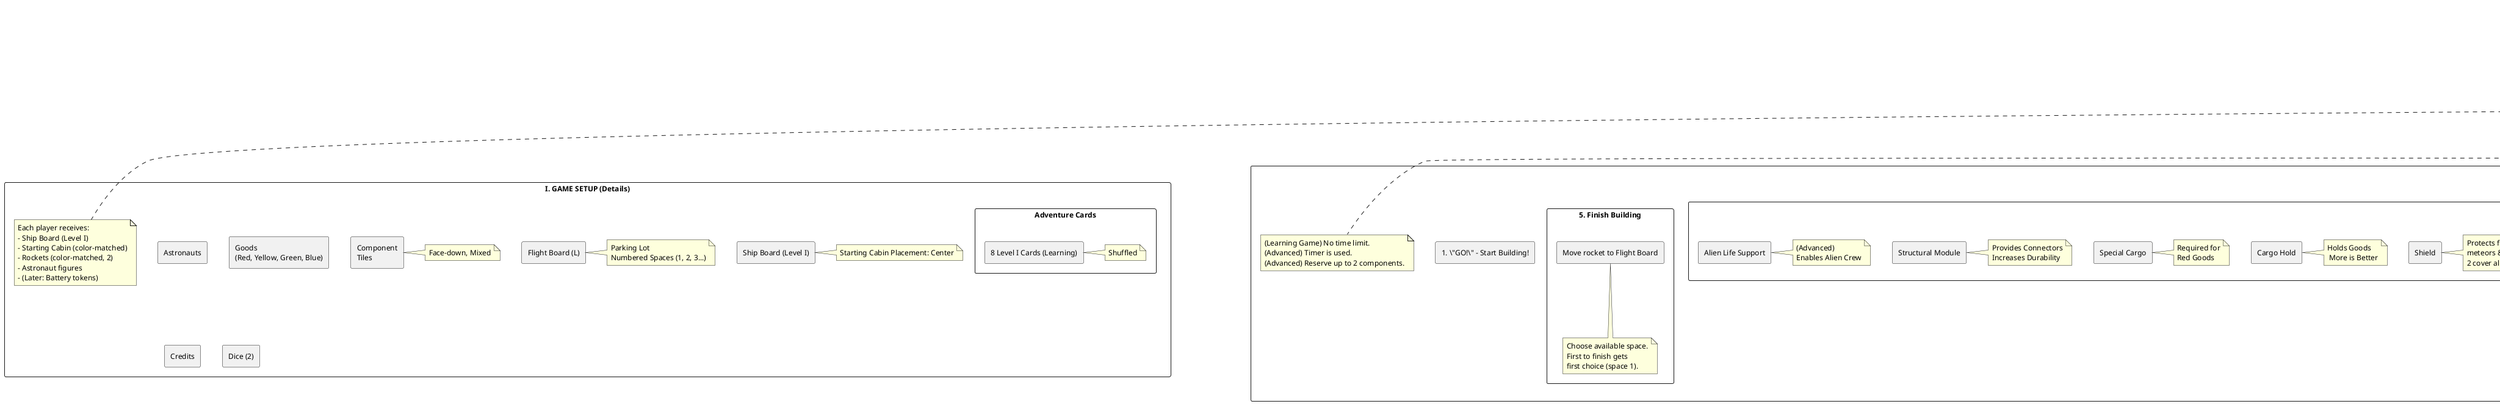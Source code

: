 @startuml
skinparam shadowing false
skinparam defaultFontName "Arial"
skinparam defaultFontSize 12
skinparam packageStyle rect

rectangle "GALAXY TRUCKER: Game Flow" as Title

rectangle "I. GAME SETUP" as Setup
rectangle "II. SHIP BUILDING" as Building
rectangle "III. FLIGHT PHASE" as Flight
rectangle "IV. JOURNEY'S END" as End

Title -down-> Setup
Setup -right-> Building
Building -right-> Flight
Flight -right-> End

' --- I. GAME SETUP (Details) ---
package "I. GAME SETUP (Details)" {
  rectangle "Ship Board (Level I)" as ShipBoard
    note right of ShipBoard : Starting Cabin Placement: Center

  rectangle "Flight Board (L)" as FlightBoard
      note right of FlightBoard: Parking Lot\nNumbered Spaces (1, 2, 3...)

  rectangle "Component\nTiles" as Tiles
      note right of Tiles: Face-down, Mixed

  rectangle "Astronauts" as Astronauts
  rectangle "Goods\n(Red, Yellow, Green, Blue)" as Goods
  rectangle "Credits" as Credits
  rectangle "Dice (2)" as Dice
  rectangle "Adventure Cards" as AdvCards{
    rectangle "8 Level I Cards (Learning)" as LearningCards
    note right of LearningCards: Shuffled
  }
  note bottom of Setup :  Each player receives:\n- Ship Board (Level I)\n- Starting Cabin (color-matched)\n- Rockets (color-matched, 2)\n- Astronaut figures\n- (Later: Battery tokens)

}

' --- II. SHIP BUILDING ---
package "II. SHIP BUILDING (Real-Time, Simultaneous)" {
    rectangle "1. \"GO!\" - Start Building!" as Go

    rectangle "2. Grab Tiles (One at a Time)" as GrabTiles {
        rectangle "[Pile]" as Pile
        rectangle "[Hand]" as Hand
        rectangle "[Ship Board]" as ShipBoard2
        rectangle "[Discard Pile\n(Face Up)]" as Discard

        Pile -[#blue]> Hand : "One Hand Only"
        Hand -[#blue]> ShipBoard2 : "Reveal AFTER taking"
        Hand -[dashed,#blue]> Discard : "Return if not attached"
        ShipBoard2 -[dashed,#blue]-> Discard : "Attach (if legal)"

         note right of Hand : Can take face up\nor face down tiles.
    }

    rectangle "3. Connection Rules" as ConnRules {
        rectangle "One-Pipe -- One-Pipe" as OnePipe
        rectangle "Two-Pipe -- Two-Pipe" as TwoPipe
        rectangle "Universal -- Any" as Universal
        rectangle "Smooth Side X Connector" as SmoothNo
        note right of ConnRules :  Connectors MUST match.\nSmooth sides cannot\nconnect to connectors.
    }

  rectangle "4. Component Types & Restrictions" as CompTypes {
      rectangle "Cabin" as CabinComp
      note right of CabinComp : More = Better\n Starting Cabin: Special Rules
      rectangle "Engine" as EngineComp
      note right of EngineComp: Point Backward\n Nothing Behind\n More = Better
      rectangle "Cannon" as CannonComp
      note right of CannonComp: Ideally Forward\n Nothing in Front\n More = Better
      rectangle "Double Engine/Cannon" as DoubleComp
      note right of DoubleComp : Requires Batteries\n More Powerful
      rectangle "Battery" as BatteryComp
      note right of BatteryComp: Powers Doubles & Shields\nMore is better
      rectangle "Shield" as ShieldComp
      note right of ShieldComp: Protects from\nmeteors & light cannons\n2 cover all directions
        rectangle "Cargo Hold" as CargoComp
        note right of CargoComp: Holds Goods\n More is Better
      rectangle "Special Cargo" as SpecialComp
      note right of SpecialComp: Required for\nRed Goods
      rectangle "Structural Module" as StructComp
      note right of StructComp: Provides Connectors\nIncreases Durability
      rectangle "Alien Life Support" as AlienComp
       note right of AlienComp:  (Advanced)\nEnables Alien Crew
    }

    rectangle "5. Finish Building" as FinishBuild {
        rectangle "Move rocket to Flight Board" as MoveRocket
        note bottom of MoveRocket:  Choose available space.\nFirst to finish gets\nfirst choice (space 1).
    }
   note bottom of Building :  (Learning Game) No time limit.\n(Advanced) Timer is used.\n(Advanced) Reserve up to 2 components.

}

' --- III. FLIGHT PHASE ---
package "III. FLIGHT PHASE (Adventure Card Resolution)" {
    rectangle "[Adventure Deck]" as AdvDeck
    rectangle "Reveal Top Card" as RevealCard
    rectangle "Resolve Effects\n(In player order)" as ResolveEffects

    AdvDeck -[#green]> RevealCard
    RevealCard -[#green]> ResolveEffects

    package "Adventure Card Types (Examples)" {
       rectangle "Planets\n(Gain Goods)" as PlanetsCard
       rectangle "Abandoned Ship/Station\n(Gain Goods/Credits)" as AbandonedCard
       rectangle "Smugglers/Pirates/Slavers\n(Combat)" as CombatCard
       rectangle "Open Space\n(Gain Flight Days)" as OpenSpaceCard
       rectangle "Meteor Swarm\n(Ship Damage)" as MeteorCard
       rectangle "Combat Zone\n(Penalties, Ship Damage)" as CombatZoneCard
      rectangle "Stardust\n(Lose Flight Days)" as StardustCard
      rectangle "Epidemic\n(Lose Crew)" as EpidemicCard
       rectangle "Sabotage\n(Destroy Component)" as SabotageCard
      rectangle "Good Shortage\n(Not Enough Goods)" as GoodsShortCard

    }

      rectangle "Ship Damage" as ShipDamage {
          rectangle "Destroyed Components" as DestroyComp
          rectangle "Disconnected Components Fall Off" as FallOff
          rectangle "Choose which piece to keep" as ChoosePiece
           note bottom of ChoosePiece: If ship breaks into\nmultiple pieces
      }
      rectangle "Gaining/Losing Flight Days" as FlightDays
       rectangle "Gaining/Losing Goods" as GoodsChange
      rectangle "Gaining/Losing Crew" as CrewChange
      rectangle "Gaining/Losing Credits" as CreditsChange

    note bottom of ResolveEffects :   Events can cause:\n- Ship Damage\n- Gain/Loss of Flight Days\n- Gain/Loss of Goods\n- Gain/Loss of Crew\n- Gain/Loss of Credits\n- Order on flight board can change

}

' --- IV. JOURNEY'S END ---
package "IV. JOURNEY'S END (Scoring)" {
    rectangle "1. Finish Order Reward" as FinishReward
        note right of FinishReward: 1st Place: 4 Credits\n2nd Place: 3 Credits\n3rd Place: 2 Credits\n4th Place: 1 Credit

    rectangle "2. Best-Looking Ship Award" as BestLooking
        note right of BestLooking: Fewest Exposed Connectors:\nReceives 2 Credits

    rectangle "3. Sale of Goods" as SaleGoods
        note right of SaleGoods : Red Goods: 4 Credits each\nYellow Goods: 3 Credits each\nGreen Goods: 2 Credits each\nBlue Goods: 1 Credit each

    rectangle "4. Losses (Penalty)" as Losses
        note right of Losses : -1 Credit per lost component\n(in discard pile)

    rectangle "WINNER" as Winner
        note bottom of Winner:  Player with the MOST\nCosmic Credits wins.\n(Any profit is a win)


}
rectangle "V. ADVANCED" as Advanced
 note bottom of Advanced: Ship Levels: I, II, III (Bigger ships/challenges)\n Timelimit: Use timer\n Adventure Deck: More Complex, with Forcast\n Reserving Compontents: Hold up to 2\n Aliens: Special Crew with abilities\n Transgalactic Trek: Three-flight campaign
@enduml